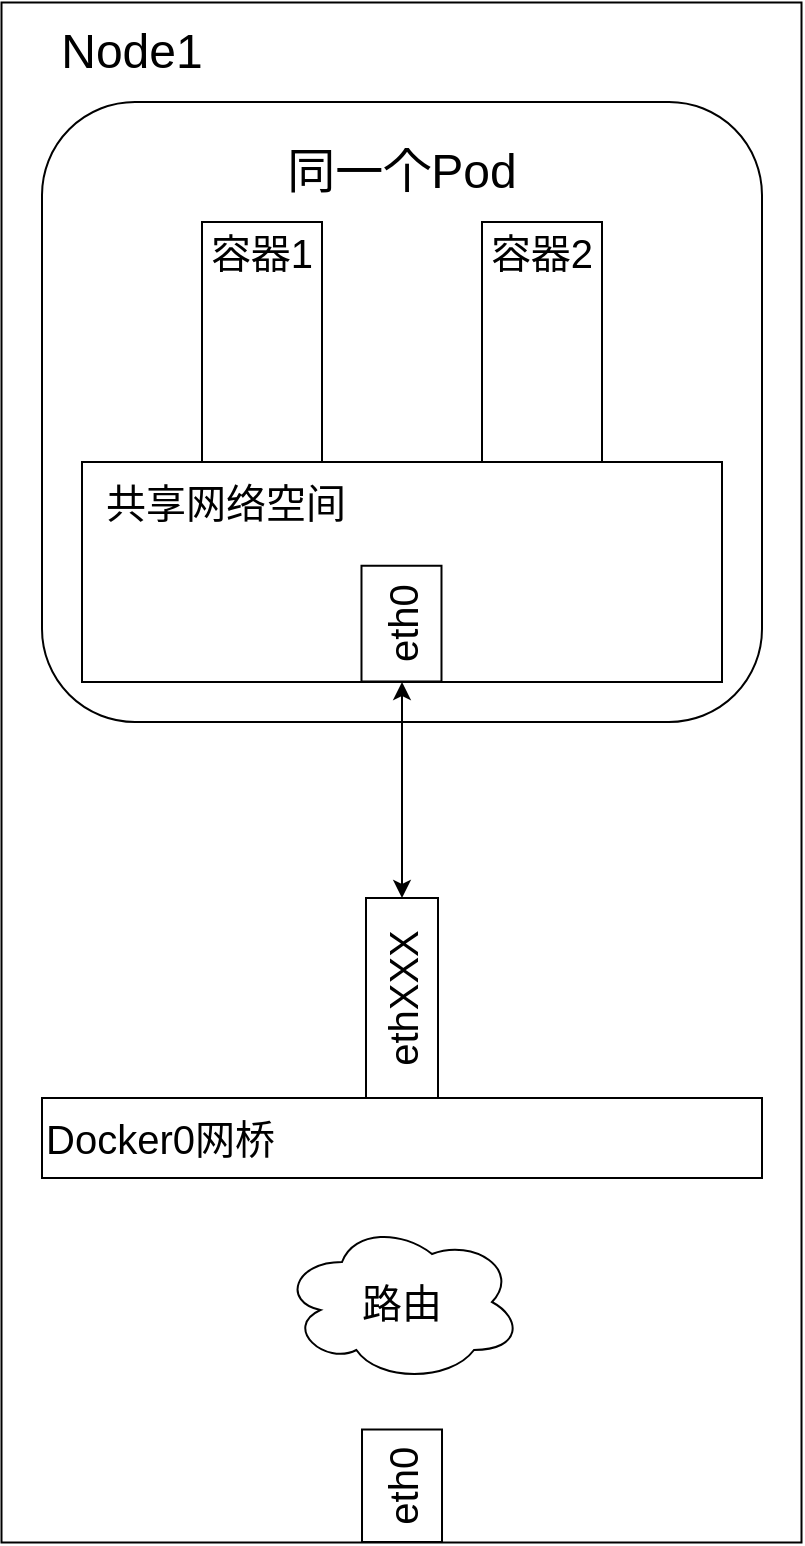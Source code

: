 <mxfile version="21.6.1" type="device">
  <diagram name="第 1 页" id="CMAYWTjmFaaS8WL5qrCM">
    <mxGraphModel dx="1434" dy="836" grid="1" gridSize="10" guides="1" tooltips="1" connect="1" arrows="1" fold="1" page="1" pageScale="1" pageWidth="1169" pageHeight="827" math="0" shadow="0">
      <root>
        <mxCell id="0" />
        <mxCell id="1" parent="0" />
        <mxCell id="hATf15u25b8NAn3k45rD-2" value="" style="group" vertex="1" connectable="0" parent="1">
          <mxGeometry x="399.75" y="30.25" width="400" height="770" as="geometry" />
        </mxCell>
        <mxCell id="izhutTIYXzloq1-AJpwI-26" value="" style="rounded=0;whiteSpace=wrap;html=1;rotation=90;fillColor=none;container=0;" parent="hATf15u25b8NAn3k45rD-2" vertex="1">
          <mxGeometry x="-185" y="185" width="770" height="400" as="geometry" />
        </mxCell>
        <mxCell id="izhutTIYXzloq1-AJpwI-10" value="" style="rounded=0;whiteSpace=wrap;html=1;rotation=90;container=0;" parent="hATf15u25b8NAn3k45rD-2" vertex="1">
          <mxGeometry x="70.25" y="139.75" width="120" height="60" as="geometry" />
        </mxCell>
        <mxCell id="izhutTIYXzloq1-AJpwI-12" value="" style="rounded=0;whiteSpace=wrap;html=1;rotation=90;container=0;" parent="hATf15u25b8NAn3k45rD-2" vertex="1">
          <mxGeometry x="210.25" y="139.75" width="120" height="60" as="geometry" />
        </mxCell>
        <mxCell id="izhutTIYXzloq1-AJpwI-13" value="容器1" style="text;html=1;strokeColor=none;fillColor=none;align=center;verticalAlign=middle;whiteSpace=wrap;rounded=0;fontSize=20;container=0;" parent="hATf15u25b8NAn3k45rD-2" vertex="1">
          <mxGeometry x="100.25" y="109.75" width="60" height="30" as="geometry" />
        </mxCell>
        <mxCell id="izhutTIYXzloq1-AJpwI-14" value="容器2" style="text;html=1;strokeColor=none;fillColor=none;align=center;verticalAlign=middle;whiteSpace=wrap;rounded=0;fontSize=20;container=0;" parent="hATf15u25b8NAn3k45rD-2" vertex="1">
          <mxGeometry x="240.25" y="109.75" width="60" height="30" as="geometry" />
        </mxCell>
        <mxCell id="izhutTIYXzloq1-AJpwI-16" value="&lt;font style=&quot;font-size: 24px;&quot;&gt;同一个Pod&lt;/font&gt;" style="text;html=1;strokeColor=none;fillColor=none;align=center;verticalAlign=middle;whiteSpace=wrap;rounded=0;container=0;" parent="hATf15u25b8NAn3k45rD-2" vertex="1">
          <mxGeometry x="120.25" y="69.75" width="160" height="30" as="geometry" />
        </mxCell>
        <mxCell id="izhutTIYXzloq1-AJpwI-17" value="" style="rounded=1;whiteSpace=wrap;html=1;fillColor=none;container=0;" parent="hATf15u25b8NAn3k45rD-2" vertex="1">
          <mxGeometry x="20.25" y="49.75" width="360" height="310" as="geometry" />
        </mxCell>
        <mxCell id="izhutTIYXzloq1-AJpwI-7" value="" style="rounded=0;whiteSpace=wrap;html=1;container=0;" parent="hATf15u25b8NAn3k45rD-2" vertex="1">
          <mxGeometry x="40.25" y="229.75" width="320" height="110" as="geometry" />
        </mxCell>
        <mxCell id="izhutTIYXzloq1-AJpwI-8" value="共享网络空间" style="text;html=1;strokeColor=none;fillColor=none;align=left;verticalAlign=middle;whiteSpace=wrap;rounded=0;fontSize=20;container=0;" parent="hATf15u25b8NAn3k45rD-2" vertex="1">
          <mxGeometry x="50.25" y="229.75" width="130" height="40" as="geometry" />
        </mxCell>
        <mxCell id="izhutTIYXzloq1-AJpwI-19" value="Docker0网桥" style="rounded=0;whiteSpace=wrap;html=1;align=left;fontSize=20;container=0;" parent="hATf15u25b8NAn3k45rD-2" vertex="1">
          <mxGeometry x="20.25" y="547.75" width="360" height="40" as="geometry" />
        </mxCell>
        <mxCell id="izhutTIYXzloq1-AJpwI-20" value="ethXXX" style="rounded=0;whiteSpace=wrap;html=1;fontSize=20;rotation=-90;container=0;" parent="hATf15u25b8NAn3k45rD-2" vertex="1">
          <mxGeometry x="150.25" y="479.75" width="100" height="36" as="geometry" />
        </mxCell>
        <mxCell id="izhutTIYXzloq1-AJpwI-22" value="" style="endArrow=classic;startArrow=classic;html=1;rounded=0;entryX=0.5;entryY=1;entryDx=0;entryDy=0;exitX=1;exitY=0.5;exitDx=0;exitDy=0;" parent="hATf15u25b8NAn3k45rD-2" source="izhutTIYXzloq1-AJpwI-20" target="izhutTIYXzloq1-AJpwI-7" edge="1">
          <mxGeometry width="50" height="50" relative="1" as="geometry">
            <mxPoint x="-19.75" y="469.75" as="sourcePoint" />
            <mxPoint x="30.25" y="419.75" as="targetPoint" />
          </mxGeometry>
        </mxCell>
        <mxCell id="izhutTIYXzloq1-AJpwI-23" value="路由" style="ellipse;shape=cloud;whiteSpace=wrap;html=1;fontSize=20;container=0;" parent="hATf15u25b8NAn3k45rD-2" vertex="1">
          <mxGeometry x="140.25" y="609.75" width="120" height="80" as="geometry" />
        </mxCell>
        <mxCell id="izhutTIYXzloq1-AJpwI-25" value="Node1" style="text;html=1;strokeColor=none;fillColor=none;align=center;verticalAlign=middle;whiteSpace=wrap;rounded=0;fontSize=24;container=0;" parent="hATf15u25b8NAn3k45rD-2" vertex="1">
          <mxGeometry x="20.25" y="9.75" width="90" height="30" as="geometry" />
        </mxCell>
        <mxCell id="izhutTIYXzloq1-AJpwI-28" value="&lt;font style=&quot;font-size: 20px;&quot;&gt;eth0&lt;/font&gt;" style="rounded=0;whiteSpace=wrap;html=1;rotation=-90;" parent="hATf15u25b8NAn3k45rD-2" vertex="1">
          <mxGeometry x="172.13" y="721.63" width="56.25" height="40" as="geometry" />
        </mxCell>
        <mxCell id="hATf15u25b8NAn3k45rD-1" value="&lt;font style=&quot;font-size: 20px;&quot;&gt;eth0&lt;/font&gt;" style="rounded=0;whiteSpace=wrap;html=1;rotation=-90;" vertex="1" parent="hATf15u25b8NAn3k45rD-2">
          <mxGeometry x="171.06" y="290.56" width="57.87" height="40" as="geometry" />
        </mxCell>
      </root>
    </mxGraphModel>
  </diagram>
</mxfile>
